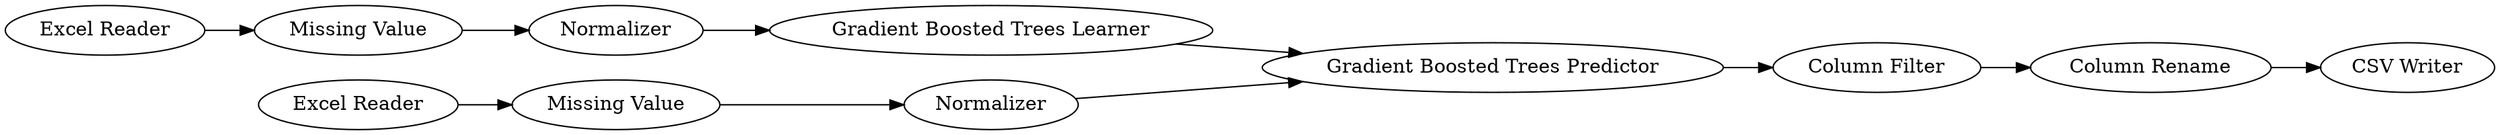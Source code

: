 digraph {
	1 [label="Excel Reader"]
	2 [label="Excel Reader"]
	3 [label="Missing Value"]
	4 [label="Missing Value"]
	5 [label="Gradient Boosted Trees Learner"]
	6 [label="Gradient Boosted Trees Predictor"]
	7 [label="Column Filter"]
	8 [label=Normalizer]
	9 [label=Normalizer]
	10 [label="Column Rename"]
	11 [label="CSV Writer"]
	1 -> 3
	2 -> 4
	3 -> 8
	4 -> 9
	5 -> 6
	6 -> 7
	7 -> 10
	8 -> 5
	9 -> 6
	10 -> 11
	rankdir=LR
}
